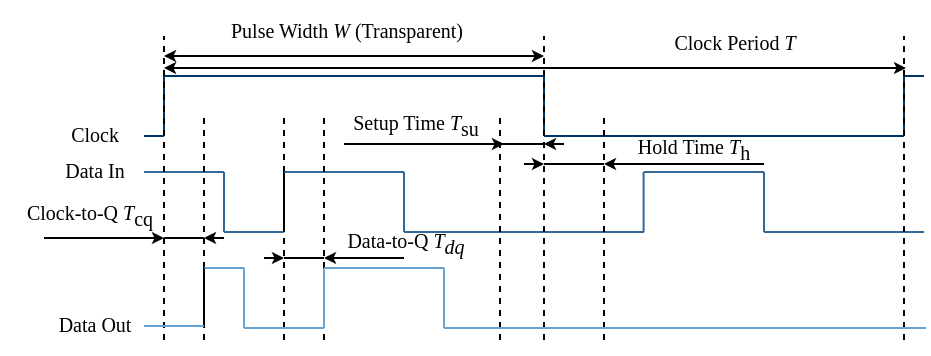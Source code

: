 <mxfile version="26.2.9">
  <diagram name="第 1 页" id="iTj6fUrBqfIegktuvN6F">
    <mxGraphModel dx="567" dy="172" grid="1" gridSize="10" guides="1" tooltips="1" connect="1" arrows="1" fold="1" page="1" pageScale="1" pageWidth="255" pageHeight="165" math="0" shadow="0">
      <root>
        <mxCell id="0" />
        <mxCell id="1" parent="0" />
        <mxCell id="1f6SnXbmrZFH42KmdfTv-57" value="&lt;font face=&quot;Times New Roman&quot; style=&quot;font-size: 10px;&quot;&gt;Data-to-Q &lt;i style=&quot;font-size: 10px;&quot;&gt;T&lt;sub style=&quot;font-size: 10px;&quot;&gt;dq&lt;/sub&gt;&lt;/i&gt;&lt;/font&gt;" style="text;html=1;strokeColor=none;fillColor=none;align=center;verticalAlign=middle;whiteSpace=wrap;rounded=0;fontSize=10;" vertex="1" parent="1">
          <mxGeometry x="158" y="287" width="90" height="30" as="geometry" />
        </mxCell>
        <mxCell id="1f6SnXbmrZFH42KmdfTv-1" value="" style="endArrow=none;html=1;rounded=0;strokeColor=#003366;" edge="1" parent="1">
          <mxGeometry width="50" height="50" relative="1" as="geometry">
            <mxPoint x="72" y="248" as="sourcePoint" />
            <mxPoint x="82" y="248" as="targetPoint" />
          </mxGeometry>
        </mxCell>
        <mxCell id="1f6SnXbmrZFH42KmdfTv-2" value="" style="endArrow=none;html=1;rounded=0;strokeColor=#003366;" edge="1" parent="1">
          <mxGeometry width="50" height="50" relative="1" as="geometry">
            <mxPoint x="82" y="248" as="sourcePoint" />
            <mxPoint x="82" y="218" as="targetPoint" />
          </mxGeometry>
        </mxCell>
        <mxCell id="1f6SnXbmrZFH42KmdfTv-3" value="" style="endArrow=none;html=1;rounded=0;strokeColor=#003366;" edge="1" parent="1">
          <mxGeometry width="50" height="50" relative="1" as="geometry">
            <mxPoint x="82" y="218" as="sourcePoint" />
            <mxPoint x="192" y="218" as="targetPoint" />
            <Array as="points">
              <mxPoint x="192" y="218" />
              <mxPoint x="272" y="218" />
            </Array>
          </mxGeometry>
        </mxCell>
        <mxCell id="1f6SnXbmrZFH42KmdfTv-4" value="" style="endArrow=none;html=1;rounded=0;strokeColor=#003366;" edge="1" parent="1">
          <mxGeometry width="50" height="50" relative="1" as="geometry">
            <mxPoint x="272" y="248" as="sourcePoint" />
            <mxPoint x="382" y="248" as="targetPoint" />
            <Array as="points">
              <mxPoint x="382" y="248" />
              <mxPoint x="452" y="248" />
            </Array>
          </mxGeometry>
        </mxCell>
        <mxCell id="1f6SnXbmrZFH42KmdfTv-5" value="" style="endArrow=none;html=1;rounded=0;strokeColor=#003366;" edge="1" parent="1">
          <mxGeometry width="50" height="50" relative="1" as="geometry">
            <mxPoint x="452" y="218" as="sourcePoint" />
            <mxPoint x="462" y="218" as="targetPoint" />
          </mxGeometry>
        </mxCell>
        <mxCell id="1f6SnXbmrZFH42KmdfTv-6" value="&lt;font style=&quot;font-size: 10px;&quot;&gt;Clock&lt;/font&gt;" style="text;html=1;align=center;verticalAlign=middle;resizable=0;points=[];autosize=1;strokeColor=none;fillColor=none;fontFamily=Times New Roman;fontSize=10;" vertex="1" parent="1">
          <mxGeometry x="22" y="232" width="50" height="30" as="geometry" />
        </mxCell>
        <mxCell id="1f6SnXbmrZFH42KmdfTv-7" value="&lt;font style=&quot;font-size: 10px;&quot;&gt;Data In&lt;/font&gt;" style="text;html=1;align=center;verticalAlign=middle;resizable=0;points=[];autosize=1;strokeColor=none;fillColor=none;fontFamily=Times New Roman;fontSize=10;" vertex="1" parent="1">
          <mxGeometry x="17" y="250" width="60" height="30" as="geometry" />
        </mxCell>
        <mxCell id="1f6SnXbmrZFH42KmdfTv-8" value="" style="endArrow=none;html=1;rounded=0;strokeColor=#336699;" edge="1" parent="1">
          <mxGeometry width="50" height="50" relative="1" as="geometry">
            <mxPoint x="72" y="266" as="sourcePoint" />
            <mxPoint x="112" y="266" as="targetPoint" />
          </mxGeometry>
        </mxCell>
        <mxCell id="1f6SnXbmrZFH42KmdfTv-9" value="" style="endArrow=none;html=1;rounded=0;strokeColor=#003366;" edge="1" parent="1">
          <mxGeometry width="50" height="50" relative="1" as="geometry">
            <mxPoint x="272" y="248" as="sourcePoint" />
            <mxPoint x="272" y="218" as="targetPoint" />
          </mxGeometry>
        </mxCell>
        <mxCell id="1f6SnXbmrZFH42KmdfTv-10" value="" style="endArrow=none;html=1;rounded=0;strokeColor=#003366;" edge="1" parent="1">
          <mxGeometry width="50" height="50" relative="1" as="geometry">
            <mxPoint x="452" y="248" as="sourcePoint" />
            <mxPoint x="452" y="218" as="targetPoint" />
          </mxGeometry>
        </mxCell>
        <mxCell id="1f6SnXbmrZFH42KmdfTv-11" value="" style="endArrow=none;html=1;rounded=0;strokeColor=#336699;" edge="1" parent="1">
          <mxGeometry width="50" height="50" relative="1" as="geometry">
            <mxPoint x="112" y="296" as="sourcePoint" />
            <mxPoint x="112" y="266" as="targetPoint" />
          </mxGeometry>
        </mxCell>
        <mxCell id="1f6SnXbmrZFH42KmdfTv-12" value="" style="endArrow=none;html=1;rounded=0;" edge="1" parent="1">
          <mxGeometry width="50" height="50" relative="1" as="geometry">
            <mxPoint x="142" y="296" as="sourcePoint" />
            <mxPoint x="142" y="266" as="targetPoint" />
          </mxGeometry>
        </mxCell>
        <mxCell id="1f6SnXbmrZFH42KmdfTv-13" value="" style="endArrow=none;html=1;rounded=0;strokeColor=#336699;" edge="1" parent="1">
          <mxGeometry width="50" height="50" relative="1" as="geometry">
            <mxPoint x="112" y="296" as="sourcePoint" />
            <mxPoint x="142" y="296" as="targetPoint" />
          </mxGeometry>
        </mxCell>
        <mxCell id="1f6SnXbmrZFH42KmdfTv-14" value="" style="endArrow=none;html=1;rounded=0;strokeColor=#336699;" edge="1" parent="1">
          <mxGeometry width="50" height="50" relative="1" as="geometry">
            <mxPoint x="142" y="266" as="sourcePoint" />
            <mxPoint x="202" y="266" as="targetPoint" />
          </mxGeometry>
        </mxCell>
        <mxCell id="1f6SnXbmrZFH42KmdfTv-15" value="" style="endArrow=none;html=1;rounded=0;strokeColor=#336699;" edge="1" parent="1">
          <mxGeometry width="50" height="50" relative="1" as="geometry">
            <mxPoint x="202" y="296" as="sourcePoint" />
            <mxPoint x="322" y="296" as="targetPoint" />
          </mxGeometry>
        </mxCell>
        <mxCell id="1f6SnXbmrZFH42KmdfTv-16" value="" style="endArrow=none;html=1;rounded=0;strokeColor=#336699;" edge="1" parent="1">
          <mxGeometry width="50" height="50" relative="1" as="geometry">
            <mxPoint x="202" y="296" as="sourcePoint" />
            <mxPoint x="202" y="266" as="targetPoint" />
          </mxGeometry>
        </mxCell>
        <mxCell id="1f6SnXbmrZFH42KmdfTv-17" value="" style="endArrow=none;html=1;rounded=0;strokeColor=#336699;" edge="1" parent="1">
          <mxGeometry width="50" height="50" relative="1" as="geometry">
            <mxPoint x="321.8" y="296" as="sourcePoint" />
            <mxPoint x="321.8" y="266" as="targetPoint" />
          </mxGeometry>
        </mxCell>
        <mxCell id="1f6SnXbmrZFH42KmdfTv-18" value="" style="endArrow=none;html=1;rounded=0;strokeColor=#336699;" edge="1" parent="1">
          <mxGeometry width="50" height="50" relative="1" as="geometry">
            <mxPoint x="322" y="266" as="sourcePoint" />
            <mxPoint x="382" y="266" as="targetPoint" />
          </mxGeometry>
        </mxCell>
        <mxCell id="1f6SnXbmrZFH42KmdfTv-19" value="" style="endArrow=none;html=1;rounded=0;strokeColor=#336699;" edge="1" parent="1">
          <mxGeometry width="50" height="50" relative="1" as="geometry">
            <mxPoint x="382" y="296" as="sourcePoint" />
            <mxPoint x="382" y="266" as="targetPoint" />
          </mxGeometry>
        </mxCell>
        <mxCell id="1f6SnXbmrZFH42KmdfTv-20" value="" style="endArrow=none;html=1;rounded=0;strokeColor=#336699;" edge="1" parent="1">
          <mxGeometry width="50" height="50" relative="1" as="geometry">
            <mxPoint x="382" y="296" as="sourcePoint" />
            <mxPoint x="462" y="296" as="targetPoint" />
          </mxGeometry>
        </mxCell>
        <mxCell id="1f6SnXbmrZFH42KmdfTv-21" value="" style="endArrow=none;dashed=1;html=1;rounded=0;" edge="1" parent="1">
          <mxGeometry width="50" height="50" relative="1" as="geometry">
            <mxPoint x="82" y="350" as="sourcePoint" />
            <mxPoint x="82" y="198" as="targetPoint" />
          </mxGeometry>
        </mxCell>
        <mxCell id="1f6SnXbmrZFH42KmdfTv-22" value="" style="endArrow=none;dashed=1;html=1;rounded=0;" edge="1" parent="1">
          <mxGeometry width="50" height="50" relative="1" as="geometry">
            <mxPoint x="102" y="350" as="sourcePoint" />
            <mxPoint x="102" y="238" as="targetPoint" />
          </mxGeometry>
        </mxCell>
        <mxCell id="1f6SnXbmrZFH42KmdfTv-23" value="" style="endArrow=none;dashed=1;html=1;rounded=0;" edge="1" parent="1">
          <mxGeometry width="50" height="50" relative="1" as="geometry">
            <mxPoint x="142" y="350" as="sourcePoint" />
            <mxPoint x="142" y="238" as="targetPoint" />
          </mxGeometry>
        </mxCell>
        <mxCell id="1f6SnXbmrZFH42KmdfTv-24" value="" style="endArrow=none;dashed=1;html=1;rounded=0;" edge="1" parent="1">
          <mxGeometry width="50" height="50" relative="1" as="geometry">
            <mxPoint x="162" y="350" as="sourcePoint" />
            <mxPoint x="162" y="238" as="targetPoint" />
          </mxGeometry>
        </mxCell>
        <mxCell id="1f6SnXbmrZFH42KmdfTv-25" value="" style="endArrow=none;dashed=1;html=1;rounded=0;" edge="1" parent="1">
          <mxGeometry width="50" height="50" relative="1" as="geometry">
            <mxPoint x="250" y="350" as="sourcePoint" />
            <mxPoint x="250" y="238" as="targetPoint" />
          </mxGeometry>
        </mxCell>
        <mxCell id="1f6SnXbmrZFH42KmdfTv-26" value="" style="endArrow=none;dashed=1;html=1;rounded=0;" edge="1" parent="1">
          <mxGeometry width="50" height="50" relative="1" as="geometry">
            <mxPoint x="272" y="350" as="sourcePoint" />
            <mxPoint x="272" y="198" as="targetPoint" />
          </mxGeometry>
        </mxCell>
        <mxCell id="1f6SnXbmrZFH42KmdfTv-27" value="" style="endArrow=none;dashed=1;html=1;rounded=0;" edge="1" parent="1">
          <mxGeometry width="50" height="50" relative="1" as="geometry">
            <mxPoint x="302" y="350" as="sourcePoint" />
            <mxPoint x="302" y="238" as="targetPoint" />
          </mxGeometry>
        </mxCell>
        <mxCell id="1f6SnXbmrZFH42KmdfTv-28" value="" style="endArrow=none;dashed=1;html=1;rounded=0;" edge="1" parent="1">
          <mxGeometry width="50" height="50" relative="1" as="geometry">
            <mxPoint x="452" y="350" as="sourcePoint" />
            <mxPoint x="452" y="198" as="targetPoint" />
          </mxGeometry>
        </mxCell>
        <mxCell id="1f6SnXbmrZFH42KmdfTv-29" value="" style="endArrow=classic;startArrow=classic;html=1;rounded=0;endSize=3;startSize=3;" edge="1" parent="1">
          <mxGeometry width="50" height="50" relative="1" as="geometry">
            <mxPoint x="82" y="208" as="sourcePoint" />
            <mxPoint x="272" y="208" as="targetPoint" />
          </mxGeometry>
        </mxCell>
        <mxCell id="1f6SnXbmrZFH42KmdfTv-30" value="" style="endArrow=classic;startArrow=classic;html=1;rounded=0;endSize=3;startSize=3;" edge="1" parent="1">
          <mxGeometry width="50" height="50" relative="1" as="geometry">
            <mxPoint x="82" y="214" as="sourcePoint" />
            <mxPoint x="453" y="214" as="targetPoint" />
          </mxGeometry>
        </mxCell>
        <mxCell id="1f6SnXbmrZFH42KmdfTv-31" value="" style="endArrow=none;html=1;rounded=0;strokeColor=#66A3D2;" edge="1" parent="1">
          <mxGeometry width="50" height="50" relative="1" as="geometry">
            <mxPoint x="102" y="314" as="sourcePoint" />
            <mxPoint x="122" y="314" as="targetPoint" />
          </mxGeometry>
        </mxCell>
        <mxCell id="1f6SnXbmrZFH42KmdfTv-32" value="" style="endArrow=none;html=1;rounded=0;strokeColor=#66A3D2;" edge="1" parent="1">
          <mxGeometry width="50" height="50" relative="1" as="geometry">
            <mxPoint x="122" y="344" as="sourcePoint" />
            <mxPoint x="122" y="314" as="targetPoint" />
          </mxGeometry>
        </mxCell>
        <mxCell id="1f6SnXbmrZFH42KmdfTv-33" value="" style="endArrow=none;html=1;rounded=0;strokeColor=#66A3D2;" edge="1" parent="1">
          <mxGeometry width="50" height="50" relative="1" as="geometry">
            <mxPoint x="162" y="344" as="sourcePoint" />
            <mxPoint x="162" y="314" as="targetPoint" />
          </mxGeometry>
        </mxCell>
        <mxCell id="1f6SnXbmrZFH42KmdfTv-34" value="" style="endArrow=none;html=1;rounded=0;strokeColor=#66A3D2;" edge="1" parent="1">
          <mxGeometry width="50" height="50" relative="1" as="geometry">
            <mxPoint x="122" y="344" as="sourcePoint" />
            <mxPoint x="162" y="344" as="targetPoint" />
          </mxGeometry>
        </mxCell>
        <mxCell id="1f6SnXbmrZFH42KmdfTv-35" value="" style="endArrow=none;html=1;rounded=0;strokeColor=#66A3D2;" edge="1" parent="1">
          <mxGeometry width="50" height="50" relative="1" as="geometry">
            <mxPoint x="162" y="314" as="sourcePoint" />
            <mxPoint x="222" y="314" as="targetPoint" />
          </mxGeometry>
        </mxCell>
        <mxCell id="1f6SnXbmrZFH42KmdfTv-36" value="" style="endArrow=none;html=1;rounded=0;strokeColor=#66A3D2;" edge="1" parent="1">
          <mxGeometry width="50" height="50" relative="1" as="geometry">
            <mxPoint x="222" y="344" as="sourcePoint" />
            <mxPoint x="463" y="344" as="targetPoint" />
          </mxGeometry>
        </mxCell>
        <mxCell id="1f6SnXbmrZFH42KmdfTv-37" value="" style="endArrow=none;html=1;rounded=0;strokeColor=#66A3D2;" edge="1" parent="1">
          <mxGeometry width="50" height="50" relative="1" as="geometry">
            <mxPoint x="222" y="344" as="sourcePoint" />
            <mxPoint x="222" y="314" as="targetPoint" />
          </mxGeometry>
        </mxCell>
        <mxCell id="1f6SnXbmrZFH42KmdfTv-38" value="" style="endArrow=none;html=1;rounded=0;" edge="1" parent="1">
          <mxGeometry width="50" height="50" relative="1" as="geometry">
            <mxPoint x="102" y="344" as="sourcePoint" />
            <mxPoint x="102" y="314" as="targetPoint" />
          </mxGeometry>
        </mxCell>
        <mxCell id="1f6SnXbmrZFH42KmdfTv-39" value="" style="endArrow=none;html=1;rounded=0;strokeColor=#66A3D2;" edge="1" parent="1">
          <mxGeometry width="50" height="50" relative="1" as="geometry">
            <mxPoint x="72" y="343" as="sourcePoint" />
            <mxPoint x="102" y="343" as="targetPoint" />
          </mxGeometry>
        </mxCell>
        <mxCell id="1f6SnXbmrZFH42KmdfTv-40" value="" style="endArrow=classic;html=1;rounded=0;endSize=3;" edge="1" parent="1">
          <mxGeometry width="50" height="50" relative="1" as="geometry">
            <mxPoint x="112" y="299" as="sourcePoint" />
            <mxPoint x="102" y="299" as="targetPoint" />
          </mxGeometry>
        </mxCell>
        <mxCell id="1f6SnXbmrZFH42KmdfTv-41" value="" style="endArrow=classic;html=1;rounded=0;endSize=3;" edge="1" parent="1">
          <mxGeometry width="50" height="50" relative="1" as="geometry">
            <mxPoint x="22" y="299" as="sourcePoint" />
            <mxPoint x="82" y="299" as="targetPoint" />
          </mxGeometry>
        </mxCell>
        <mxCell id="1f6SnXbmrZFH42KmdfTv-42" value="" style="endArrow=none;html=1;rounded=0;" edge="1" parent="1">
          <mxGeometry width="50" height="50" relative="1" as="geometry">
            <mxPoint x="82" y="299" as="sourcePoint" />
            <mxPoint x="102" y="299" as="targetPoint" />
          </mxGeometry>
        </mxCell>
        <mxCell id="1f6SnXbmrZFH42KmdfTv-43" value="" style="endArrow=classic;html=1;rounded=0;endSize=3;" edge="1" parent="1">
          <mxGeometry width="50" height="50" relative="1" as="geometry">
            <mxPoint x="202" y="309" as="sourcePoint" />
            <mxPoint x="162" y="309" as="targetPoint" />
          </mxGeometry>
        </mxCell>
        <mxCell id="1f6SnXbmrZFH42KmdfTv-44" value="" style="endArrow=classic;html=1;rounded=0;endSize=3;" edge="1" parent="1">
          <mxGeometry width="50" height="50" relative="1" as="geometry">
            <mxPoint x="132" y="309" as="sourcePoint" />
            <mxPoint x="142" y="309" as="targetPoint" />
          </mxGeometry>
        </mxCell>
        <mxCell id="1f6SnXbmrZFH42KmdfTv-45" value="" style="endArrow=none;html=1;rounded=0;" edge="1" parent="1">
          <mxGeometry width="50" height="50" relative="1" as="geometry">
            <mxPoint x="142" y="309" as="sourcePoint" />
            <mxPoint x="162" y="309" as="targetPoint" />
          </mxGeometry>
        </mxCell>
        <mxCell id="1f6SnXbmrZFH42KmdfTv-46" value="" style="endArrow=classic;html=1;rounded=0;endSize=3;" edge="1" parent="1">
          <mxGeometry width="50" height="50" relative="1" as="geometry">
            <mxPoint x="382" y="262" as="sourcePoint" />
            <mxPoint x="302" y="262" as="targetPoint" />
          </mxGeometry>
        </mxCell>
        <mxCell id="1f6SnXbmrZFH42KmdfTv-47" value="" style="endArrow=classic;html=1;rounded=0;endSize=3;" edge="1" parent="1">
          <mxGeometry width="50" height="50" relative="1" as="geometry">
            <mxPoint x="262" y="262" as="sourcePoint" />
            <mxPoint x="272" y="262" as="targetPoint" />
          </mxGeometry>
        </mxCell>
        <mxCell id="1f6SnXbmrZFH42KmdfTv-48" value="" style="endArrow=none;html=1;rounded=0;" edge="1" parent="1">
          <mxGeometry width="50" height="50" relative="1" as="geometry">
            <mxPoint x="272" y="262" as="sourcePoint" />
            <mxPoint x="302" y="262" as="targetPoint" />
          </mxGeometry>
        </mxCell>
        <mxCell id="1f6SnXbmrZFH42KmdfTv-49" value="" style="endArrow=classic;html=1;rounded=0;endSize=3;" edge="1" parent="1">
          <mxGeometry width="50" height="50" relative="1" as="geometry">
            <mxPoint x="282" y="252" as="sourcePoint" />
            <mxPoint x="272" y="252" as="targetPoint" />
          </mxGeometry>
        </mxCell>
        <mxCell id="1f6SnXbmrZFH42KmdfTv-50" value="" style="endArrow=classic;html=1;rounded=0;endSize=3;" edge="1" parent="1">
          <mxGeometry width="50" height="50" relative="1" as="geometry">
            <mxPoint x="172" y="252" as="sourcePoint" />
            <mxPoint x="252" y="252" as="targetPoint" />
          </mxGeometry>
        </mxCell>
        <mxCell id="1f6SnXbmrZFH42KmdfTv-51" value="" style="endArrow=none;html=1;rounded=0;" edge="1" parent="1">
          <mxGeometry width="50" height="50" relative="1" as="geometry">
            <mxPoint x="251" y="252" as="sourcePoint" />
            <mxPoint x="272" y="252" as="targetPoint" />
          </mxGeometry>
        </mxCell>
        <mxCell id="1f6SnXbmrZFH42KmdfTv-52" value="&lt;font face=&quot;Times New Roman&quot; style=&quot;font-size: 10px;&quot;&gt;Hold Time &lt;span style=&quot;font-size: 10px;&quot;&gt;&lt;i&gt;T&lt;/i&gt;&lt;sub style=&quot;font-size: 10px;&quot;&gt;h&lt;/sub&gt;&lt;/span&gt;&lt;/font&gt;" style="text;html=1;fillColor=none;align=center;verticalAlign=middle;whiteSpace=wrap;rounded=0;fontSize=10;strokeWidth=0;" vertex="1" parent="1">
          <mxGeometry x="302" y="240" width="90" height="30" as="geometry" />
        </mxCell>
        <mxCell id="1f6SnXbmrZFH42KmdfTv-53" value="&lt;font style=&quot;font-size: 10px;&quot;&gt;Data Out&lt;/font&gt;" style="text;html=1;align=center;verticalAlign=middle;resizable=0;points=[];autosize=1;strokeColor=none;fillColor=none;fontFamily=Times New Roman;fontSize=10;" vertex="1" parent="1">
          <mxGeometry x="12" y="327" width="70" height="30" as="geometry" />
        </mxCell>
        <mxCell id="1f6SnXbmrZFH42KmdfTv-54" value="&lt;font style=&quot;&quot;&gt;Pulse Width &lt;i style=&quot;font-size: 10px;&quot;&gt;W &lt;/i&gt;(Transparent)&lt;/font&gt;" style="text;html=1;align=center;verticalAlign=middle;resizable=0;points=[];autosize=1;strokeColor=none;fillColor=none;fontFamily=Times New Roman;fontSize=10;" vertex="1" parent="1">
          <mxGeometry x="103" y="180" width="140" height="30" as="geometry" />
        </mxCell>
        <mxCell id="1f6SnXbmrZFH42KmdfTv-55" value="Clock Period &lt;i style=&quot;font-size: 10px;&quot;&gt;T&lt;/i&gt;" style="text;html=1;align=center;verticalAlign=middle;resizable=0;points=[];autosize=1;strokeColor=none;fillColor=none;fontFamily=Times New Roman;fontSize=10;" vertex="1" parent="1">
          <mxGeometry x="317" y="186" width="100" height="30" as="geometry" />
        </mxCell>
        <mxCell id="1f6SnXbmrZFH42KmdfTv-56" value="&lt;font face=&quot;Times New Roman&quot; style=&quot;font-size: 10px;&quot;&gt;Setup Time &lt;span style=&quot;font-size: 10px;&quot;&gt;&lt;i&gt;T&lt;/i&gt;&lt;span style=&quot;font-size: 10px;&quot;&gt;&lt;sub style=&quot;font-size: 10px;&quot;&gt;su&lt;/sub&gt;&lt;/span&gt;&lt;/span&gt;&lt;/font&gt;" style="text;html=1;strokeColor=none;fillColor=none;align=center;verticalAlign=middle;whiteSpace=wrap;rounded=0;fontSize=10;" vertex="1" parent="1">
          <mxGeometry x="163" y="228" width="90" height="30" as="geometry" />
        </mxCell>
        <mxCell id="1f6SnXbmrZFH42KmdfTv-58" value="&lt;font face=&quot;Times New Roman&quot; style=&quot;font-size: 10px;&quot;&gt;Clock-to-Q &lt;span style=&quot;font-size: 10px;&quot;&gt;&lt;i&gt;T&lt;/i&gt;&lt;sub style=&quot;font-size: 10px;&quot;&gt;cq&lt;/sub&gt;&lt;/span&gt;&lt;/font&gt;" style="text;html=1;strokeColor=none;fillColor=none;align=center;verticalAlign=middle;whiteSpace=wrap;rounded=0;fontSize=10;" vertex="1" parent="1">
          <mxGeometry y="273" width="90" height="30" as="geometry" />
        </mxCell>
      </root>
    </mxGraphModel>
  </diagram>
</mxfile>
